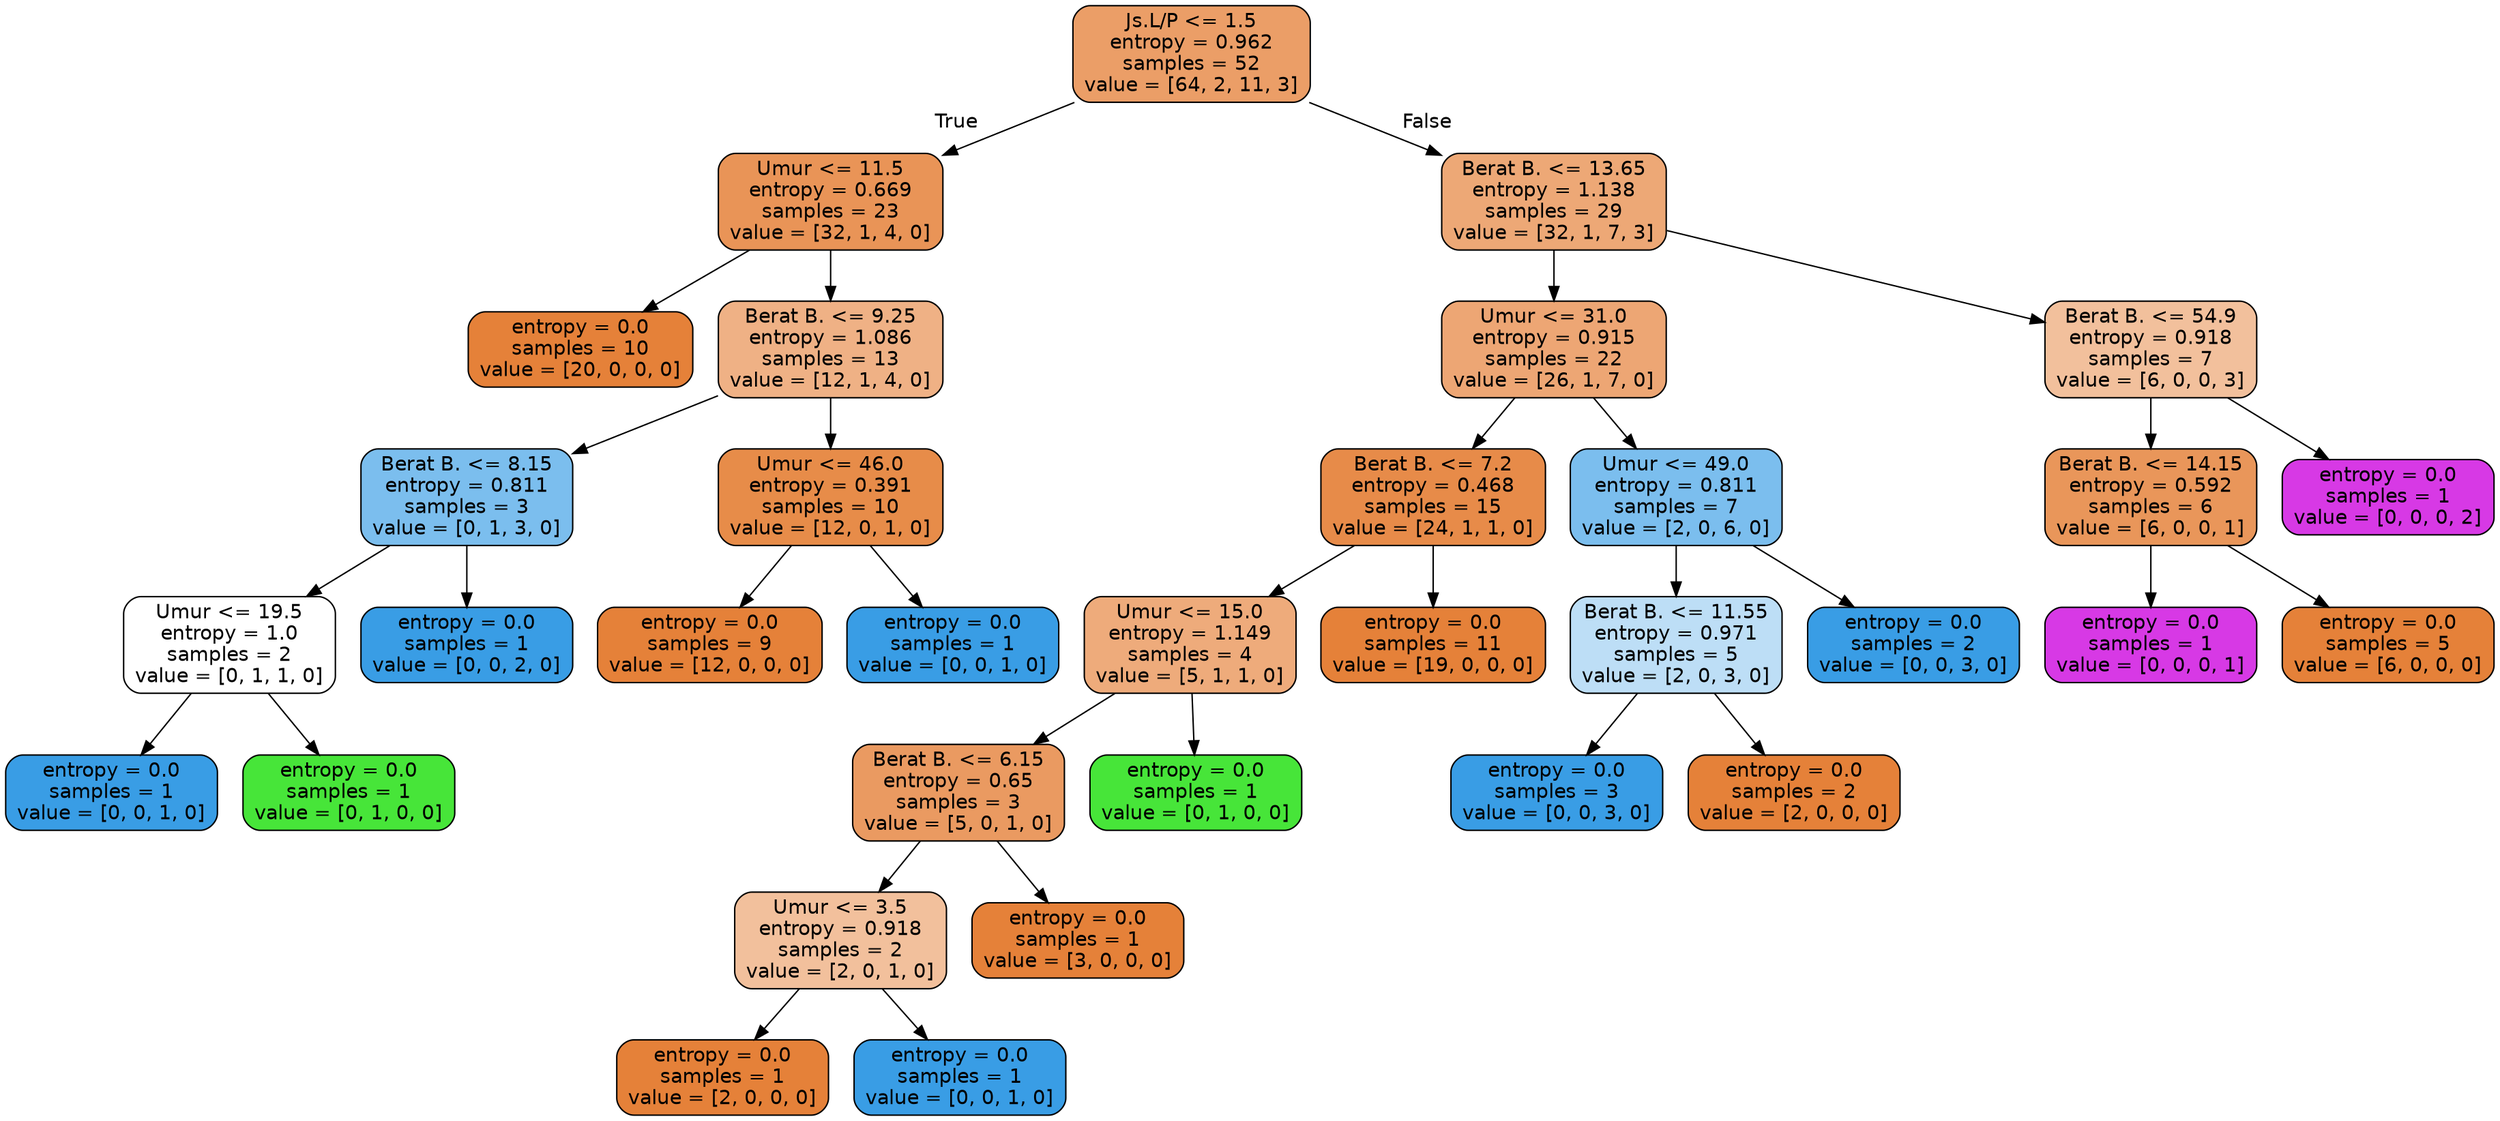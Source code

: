 digraph Tree {
node [shape=box, style="filled, rounded", color="black", fontname=helvetica] ;
edge [fontname=helvetica] ;
0 [label="Js.L/P <= 1.5\nentropy = 0.962\nsamples = 52\nvalue = [64, 2, 11, 3]", fillcolor="#eb9e67"] ;
1 [label="Umur <= 11.5\nentropy = 0.669\nsamples = 23\nvalue = [32, 1, 4, 0]", fillcolor="#e99457"] ;
0 -> 1 [labeldistance=2.5, labelangle=45, headlabel="True"] ;
2 [label="entropy = 0.0\nsamples = 10\nvalue = [20, 0, 0, 0]", fillcolor="#e58139"] ;
1 -> 2 ;
3 [label="Berat B. <= 9.25\nentropy = 1.086\nsamples = 13\nvalue = [12, 1, 4, 0]", fillcolor="#efb185"] ;
1 -> 3 ;
4 [label="Berat B. <= 8.15\nentropy = 0.811\nsamples = 3\nvalue = [0, 1, 3, 0]", fillcolor="#7bbeee"] ;
3 -> 4 ;
5 [label="Umur <= 19.5\nentropy = 1.0\nsamples = 2\nvalue = [0, 1, 1, 0]", fillcolor="#ffffff"] ;
4 -> 5 ;
6 [label="entropy = 0.0\nsamples = 1\nvalue = [0, 0, 1, 0]", fillcolor="#399de5"] ;
5 -> 6 ;
7 [label="entropy = 0.0\nsamples = 1\nvalue = [0, 1, 0, 0]", fillcolor="#47e539"] ;
5 -> 7 ;
8 [label="entropy = 0.0\nsamples = 1\nvalue = [0, 0, 2, 0]", fillcolor="#399de5"] ;
4 -> 8 ;
9 [label="Umur <= 46.0\nentropy = 0.391\nsamples = 10\nvalue = [12, 0, 1, 0]", fillcolor="#e78c49"] ;
3 -> 9 ;
10 [label="entropy = 0.0\nsamples = 9\nvalue = [12, 0, 0, 0]", fillcolor="#e58139"] ;
9 -> 10 ;
11 [label="entropy = 0.0\nsamples = 1\nvalue = [0, 0, 1, 0]", fillcolor="#399de5"] ;
9 -> 11 ;
12 [label="Berat B. <= 13.65\nentropy = 1.138\nsamples = 29\nvalue = [32, 1, 7, 3]", fillcolor="#eda876"] ;
0 -> 12 [labeldistance=2.5, labelangle=-45, headlabel="False"] ;
13 [label="Umur <= 31.0\nentropy = 0.915\nsamples = 22\nvalue = [26, 1, 7, 0]", fillcolor="#eda674"] ;
12 -> 13 ;
14 [label="Berat B. <= 7.2\nentropy = 0.468\nsamples = 15\nvalue = [24, 1, 1, 0]", fillcolor="#e78b49"] ;
13 -> 14 ;
15 [label="Umur <= 15.0\nentropy = 1.149\nsamples = 4\nvalue = [5, 1, 1, 0]", fillcolor="#eeab7b"] ;
14 -> 15 ;
16 [label="Berat B. <= 6.15\nentropy = 0.65\nsamples = 3\nvalue = [5, 0, 1, 0]", fillcolor="#ea9a61"] ;
15 -> 16 ;
17 [label="Umur <= 3.5\nentropy = 0.918\nsamples = 2\nvalue = [2, 0, 1, 0]", fillcolor="#f2c09c"] ;
16 -> 17 ;
18 [label="entropy = 0.0\nsamples = 1\nvalue = [2, 0, 0, 0]", fillcolor="#e58139"] ;
17 -> 18 ;
19 [label="entropy = 0.0\nsamples = 1\nvalue = [0, 0, 1, 0]", fillcolor="#399de5"] ;
17 -> 19 ;
20 [label="entropy = 0.0\nsamples = 1\nvalue = [3, 0, 0, 0]", fillcolor="#e58139"] ;
16 -> 20 ;
21 [label="entropy = 0.0\nsamples = 1\nvalue = [0, 1, 0, 0]", fillcolor="#47e539"] ;
15 -> 21 ;
22 [label="entropy = 0.0\nsamples = 11\nvalue = [19, 0, 0, 0]", fillcolor="#e58139"] ;
14 -> 22 ;
23 [label="Umur <= 49.0\nentropy = 0.811\nsamples = 7\nvalue = [2, 0, 6, 0]", fillcolor="#7bbeee"] ;
13 -> 23 ;
24 [label="Berat B. <= 11.55\nentropy = 0.971\nsamples = 5\nvalue = [2, 0, 3, 0]", fillcolor="#bddef6"] ;
23 -> 24 ;
25 [label="entropy = 0.0\nsamples = 3\nvalue = [0, 0, 3, 0]", fillcolor="#399de5"] ;
24 -> 25 ;
26 [label="entropy = 0.0\nsamples = 2\nvalue = [2, 0, 0, 0]", fillcolor="#e58139"] ;
24 -> 26 ;
27 [label="entropy = 0.0\nsamples = 2\nvalue = [0, 0, 3, 0]", fillcolor="#399de5"] ;
23 -> 27 ;
28 [label="Berat B. <= 54.9\nentropy = 0.918\nsamples = 7\nvalue = [6, 0, 0, 3]", fillcolor="#f2c09c"] ;
12 -> 28 ;
29 [label="Berat B. <= 14.15\nentropy = 0.592\nsamples = 6\nvalue = [6, 0, 0, 1]", fillcolor="#e9965a"] ;
28 -> 29 ;
30 [label="entropy = 0.0\nsamples = 1\nvalue = [0, 0, 0, 1]", fillcolor="#d739e5"] ;
29 -> 30 ;
31 [label="entropy = 0.0\nsamples = 5\nvalue = [6, 0, 0, 0]", fillcolor="#e58139"] ;
29 -> 31 ;
32 [label="entropy = 0.0\nsamples = 1\nvalue = [0, 0, 0, 2]", fillcolor="#d739e5"] ;
28 -> 32 ;
}